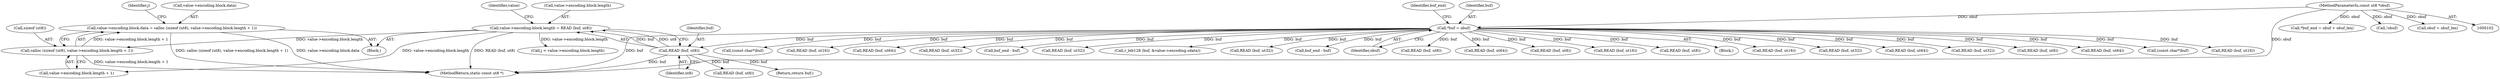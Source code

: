 digraph "0_radare2_2ca9ab45891b6ae8e32b6c28c81eebca059cbe5d_0@pointer" {
"1000532" [label="(Call,value->encoding.block.data = calloc (sizeof (ut8), value->encoding.block.length + 1))"];
"1000540" [label="(Call,calloc (sizeof (ut8), value->encoding.block.length + 1))"];
"1000521" [label="(Call,value->encoding.block.length = READ (buf, ut8))"];
"1000529" [label="(Call,READ (buf, ut8))"];
"1000112" [label="(Call,*buf = obuf)"];
"1000103" [label="(MethodParameterIn,const ut8 *obuf)"];
"1000116" [label="(Call,*buf_end = obuf + obuf_len)"];
"1000753" [label="(Call,READ (buf, ut32))"];
"1000596" [label="(Call,r_leb128 (buf, &value->encoding.sdata))"];
"1000133" [label="(Call,!obuf)"];
"1000529" [label="(Call,READ (buf, ut8))"];
"1000532" [label="(Call,value->encoding.block.data = calloc (sizeof (ut8), value->encoding.block.length + 1))"];
"1000541" [label="(Call,sizeof (ut8))"];
"1000409" [label="(Call,READ (buf, ut32))"];
"1000455" [label="(Call,buf_end - buf)"];
"1000114" [label="(Identifier,obuf)"];
"1000589" [label="(Call,READ (buf, ut8))"];
"1000420" [label="(Call,READ (buf, ut64))"];
"1000200" [label="(Call,READ (buf, ut8))"];
"1000186" [label="(Block,)"];
"1000118" [label="(Call,obuf + obuf_len)"];
"1000536" [label="(Identifier,value)"];
"1000578" [label="(Call,READ (buf, ut8))"];
"1000796" [label="(MethodReturn,static const ut8 *)"];
"1000521" [label="(Call,value->encoding.block.length = READ (buf, ut8))"];
"1000257" [label="(Call,READ (buf, ut16))"];
"1000731" [label="(Call,READ (buf, ut8))"];
"1000110" [label="(Block,)"];
"1000211" [label="(Call,READ (buf, ut16))"];
"1000531" [label="(Identifier,ut8)"];
"1000554" [label="(Identifier,j)"];
"1000117" [label="(Identifier,buf_end)"];
"1000328" [label="(Call,READ (buf, ut32))"];
"1000233" [label="(Call,READ (buf, ut64))"];
"1000614" [label="(Call,READ (buf, ut32))"];
"1000775" [label="(Call,READ (buf, ut8))"];
"1000103" [label="(MethodParameterIn,const ut8 *obuf)"];
"1000764" [label="(Call,READ (buf, ut64))"];
"1000112" [label="(Call,*buf = obuf)"];
"1000522" [label="(Call,value->encoding.block.length)"];
"1000794" [label="(Return,return buf;)"];
"1000437" [label="(Call,(const char*)buf)"];
"1000742" [label="(Call,READ (buf, ut16))"];
"1000556" [label="(Call,j < value->encoding.block.length)"];
"1000530" [label="(Identifier,buf)"];
"1000113" [label="(Identifier,buf)"];
"1000445" [label="(Call,(const char*)buf)"];
"1000543" [label="(Call,value->encoding.block.length + 1)"];
"1000398" [label="(Call,READ (buf, ut16))"];
"1000720" [label="(Call,READ (buf, ut64))"];
"1000222" [label="(Call,READ (buf, ut32))"];
"1000540" [label="(Call,calloc (sizeof (ut8), value->encoding.block.length + 1))"];
"1000684" [label="(Call,buf_end - buf)"];
"1000533" [label="(Call,value->encoding.block.data)"];
"1000532" -> "1000186"  [label="AST: "];
"1000532" -> "1000540"  [label="CFG: "];
"1000533" -> "1000532"  [label="AST: "];
"1000540" -> "1000532"  [label="AST: "];
"1000554" -> "1000532"  [label="CFG: "];
"1000532" -> "1000796"  [label="DDG: calloc (sizeof (ut8), value->encoding.block.length + 1)"];
"1000532" -> "1000796"  [label="DDG: value->encoding.block.data"];
"1000540" -> "1000532"  [label="DDG: value->encoding.block.length + 1"];
"1000540" -> "1000543"  [label="CFG: "];
"1000541" -> "1000540"  [label="AST: "];
"1000543" -> "1000540"  [label="AST: "];
"1000540" -> "1000796"  [label="DDG: value->encoding.block.length + 1"];
"1000521" -> "1000540"  [label="DDG: value->encoding.block.length"];
"1000521" -> "1000186"  [label="AST: "];
"1000521" -> "1000529"  [label="CFG: "];
"1000522" -> "1000521"  [label="AST: "];
"1000529" -> "1000521"  [label="AST: "];
"1000536" -> "1000521"  [label="CFG: "];
"1000521" -> "1000796"  [label="DDG: READ (buf, ut8)"];
"1000529" -> "1000521"  [label="DDG: buf"];
"1000529" -> "1000521"  [label="DDG: ut8"];
"1000521" -> "1000543"  [label="DDG: value->encoding.block.length"];
"1000521" -> "1000556"  [label="DDG: value->encoding.block.length"];
"1000529" -> "1000531"  [label="CFG: "];
"1000530" -> "1000529"  [label="AST: "];
"1000531" -> "1000529"  [label="AST: "];
"1000529" -> "1000796"  [label="DDG: buf"];
"1000112" -> "1000529"  [label="DDG: buf"];
"1000529" -> "1000578"  [label="DDG: buf"];
"1000529" -> "1000794"  [label="DDG: buf"];
"1000112" -> "1000110"  [label="AST: "];
"1000112" -> "1000114"  [label="CFG: "];
"1000113" -> "1000112"  [label="AST: "];
"1000114" -> "1000112"  [label="AST: "];
"1000117" -> "1000112"  [label="CFG: "];
"1000112" -> "1000796"  [label="DDG: buf"];
"1000103" -> "1000112"  [label="DDG: obuf"];
"1000112" -> "1000200"  [label="DDG: buf"];
"1000112" -> "1000211"  [label="DDG: buf"];
"1000112" -> "1000222"  [label="DDG: buf"];
"1000112" -> "1000233"  [label="DDG: buf"];
"1000112" -> "1000257"  [label="DDG: buf"];
"1000112" -> "1000328"  [label="DDG: buf"];
"1000112" -> "1000398"  [label="DDG: buf"];
"1000112" -> "1000409"  [label="DDG: buf"];
"1000112" -> "1000420"  [label="DDG: buf"];
"1000112" -> "1000437"  [label="DDG: buf"];
"1000112" -> "1000445"  [label="DDG: buf"];
"1000112" -> "1000455"  [label="DDG: buf"];
"1000112" -> "1000589"  [label="DDG: buf"];
"1000112" -> "1000596"  [label="DDG: buf"];
"1000112" -> "1000614"  [label="DDG: buf"];
"1000112" -> "1000684"  [label="DDG: buf"];
"1000112" -> "1000720"  [label="DDG: buf"];
"1000112" -> "1000731"  [label="DDG: buf"];
"1000112" -> "1000742"  [label="DDG: buf"];
"1000112" -> "1000753"  [label="DDG: buf"];
"1000112" -> "1000764"  [label="DDG: buf"];
"1000112" -> "1000775"  [label="DDG: buf"];
"1000103" -> "1000102"  [label="AST: "];
"1000103" -> "1000796"  [label="DDG: obuf"];
"1000103" -> "1000116"  [label="DDG: obuf"];
"1000103" -> "1000118"  [label="DDG: obuf"];
"1000103" -> "1000133"  [label="DDG: obuf"];
}
